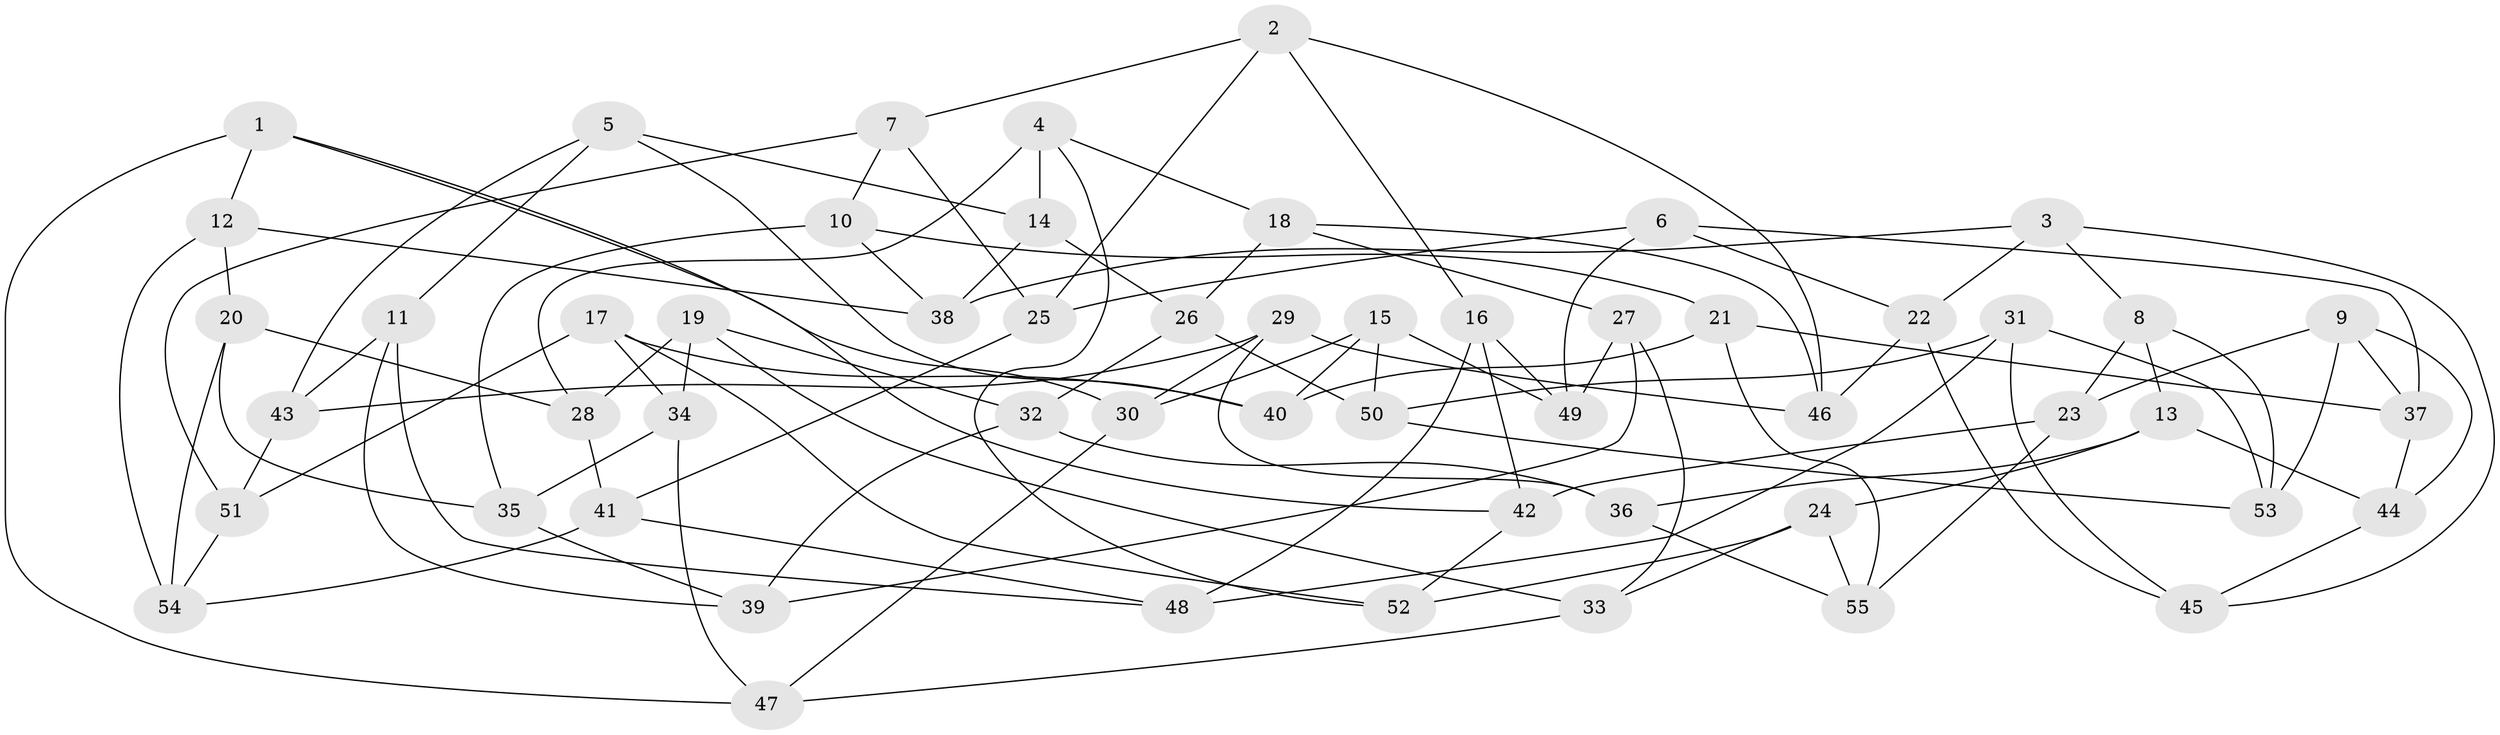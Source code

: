 // Generated by graph-tools (version 1.1) at 2025/11/02/27/25 16:11:49]
// undirected, 55 vertices, 110 edges
graph export_dot {
graph [start="1"]
  node [color=gray90,style=filled];
  1;
  2;
  3;
  4;
  5;
  6;
  7;
  8;
  9;
  10;
  11;
  12;
  13;
  14;
  15;
  16;
  17;
  18;
  19;
  20;
  21;
  22;
  23;
  24;
  25;
  26;
  27;
  28;
  29;
  30;
  31;
  32;
  33;
  34;
  35;
  36;
  37;
  38;
  39;
  40;
  41;
  42;
  43;
  44;
  45;
  46;
  47;
  48;
  49;
  50;
  51;
  52;
  53;
  54;
  55;
  1 -- 12;
  1 -- 30;
  1 -- 42;
  1 -- 47;
  2 -- 16;
  2 -- 7;
  2 -- 46;
  2 -- 25;
  3 -- 8;
  3 -- 38;
  3 -- 45;
  3 -- 22;
  4 -- 14;
  4 -- 28;
  4 -- 52;
  4 -- 18;
  5 -- 43;
  5 -- 40;
  5 -- 11;
  5 -- 14;
  6 -- 49;
  6 -- 22;
  6 -- 25;
  6 -- 37;
  7 -- 10;
  7 -- 51;
  7 -- 25;
  8 -- 13;
  8 -- 53;
  8 -- 23;
  9 -- 37;
  9 -- 53;
  9 -- 23;
  9 -- 44;
  10 -- 35;
  10 -- 38;
  10 -- 21;
  11 -- 48;
  11 -- 39;
  11 -- 43;
  12 -- 54;
  12 -- 38;
  12 -- 20;
  13 -- 44;
  13 -- 24;
  13 -- 36;
  14 -- 26;
  14 -- 38;
  15 -- 40;
  15 -- 50;
  15 -- 49;
  15 -- 30;
  16 -- 48;
  16 -- 42;
  16 -- 49;
  17 -- 40;
  17 -- 51;
  17 -- 34;
  17 -- 52;
  18 -- 26;
  18 -- 27;
  18 -- 46;
  19 -- 34;
  19 -- 28;
  19 -- 33;
  19 -- 32;
  20 -- 28;
  20 -- 35;
  20 -- 54;
  21 -- 37;
  21 -- 55;
  21 -- 40;
  22 -- 46;
  22 -- 45;
  23 -- 42;
  23 -- 55;
  24 -- 52;
  24 -- 55;
  24 -- 33;
  25 -- 41;
  26 -- 50;
  26 -- 32;
  27 -- 49;
  27 -- 39;
  27 -- 33;
  28 -- 41;
  29 -- 46;
  29 -- 43;
  29 -- 36;
  29 -- 30;
  30 -- 47;
  31 -- 53;
  31 -- 48;
  31 -- 45;
  31 -- 50;
  32 -- 36;
  32 -- 39;
  33 -- 47;
  34 -- 47;
  34 -- 35;
  35 -- 39;
  36 -- 55;
  37 -- 44;
  41 -- 48;
  41 -- 54;
  42 -- 52;
  43 -- 51;
  44 -- 45;
  50 -- 53;
  51 -- 54;
}
